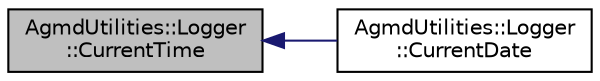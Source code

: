 digraph "AgmdUtilities::Logger::CurrentTime"
{
  edge [fontname="Helvetica",fontsize="10",labelfontname="Helvetica",labelfontsize="10"];
  node [fontname="Helvetica",fontsize="10",shape=record];
  rankdir="LR";
  Node1 [label="AgmdUtilities::Logger\l::CurrentTime",height=0.2,width=0.4,color="black", fillcolor="grey75", style="filled" fontcolor="black"];
  Node1 -> Node2 [dir="back",color="midnightblue",fontsize="10",style="solid"];
  Node2 [label="AgmdUtilities::Logger\l::CurrentDate",height=0.2,width=0.4,color="black", fillcolor="white", style="filled",URL="$class_agmd_utilities_1_1_logger.html#aba9179cf1bf26dc9306c3487b4d84c81"];
}
